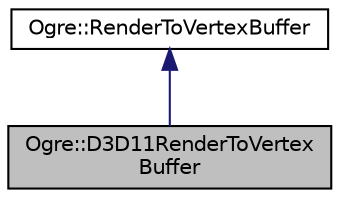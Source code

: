 digraph "Ogre::D3D11RenderToVertexBuffer"
{
  bgcolor="transparent";
  edge [fontname="Helvetica",fontsize="10",labelfontname="Helvetica",labelfontsize="10"];
  node [fontname="Helvetica",fontsize="10",shape=record];
  Node0 [label="Ogre::D3D11RenderToVertex\lBuffer",height=0.2,width=0.4,color="black", fillcolor="grey75", style="filled", fontcolor="black"];
  Node1 -> Node0 [dir="back",color="midnightblue",fontsize="10",style="solid",fontname="Helvetica"];
  Node1 [label="Ogre::RenderToVertexBuffer",height=0.2,width=0.4,color="black",URL="$class_ogre_1_1_render_to_vertex_buffer.html",tooltip="An object which renders geometry to a vertex. "];
}
